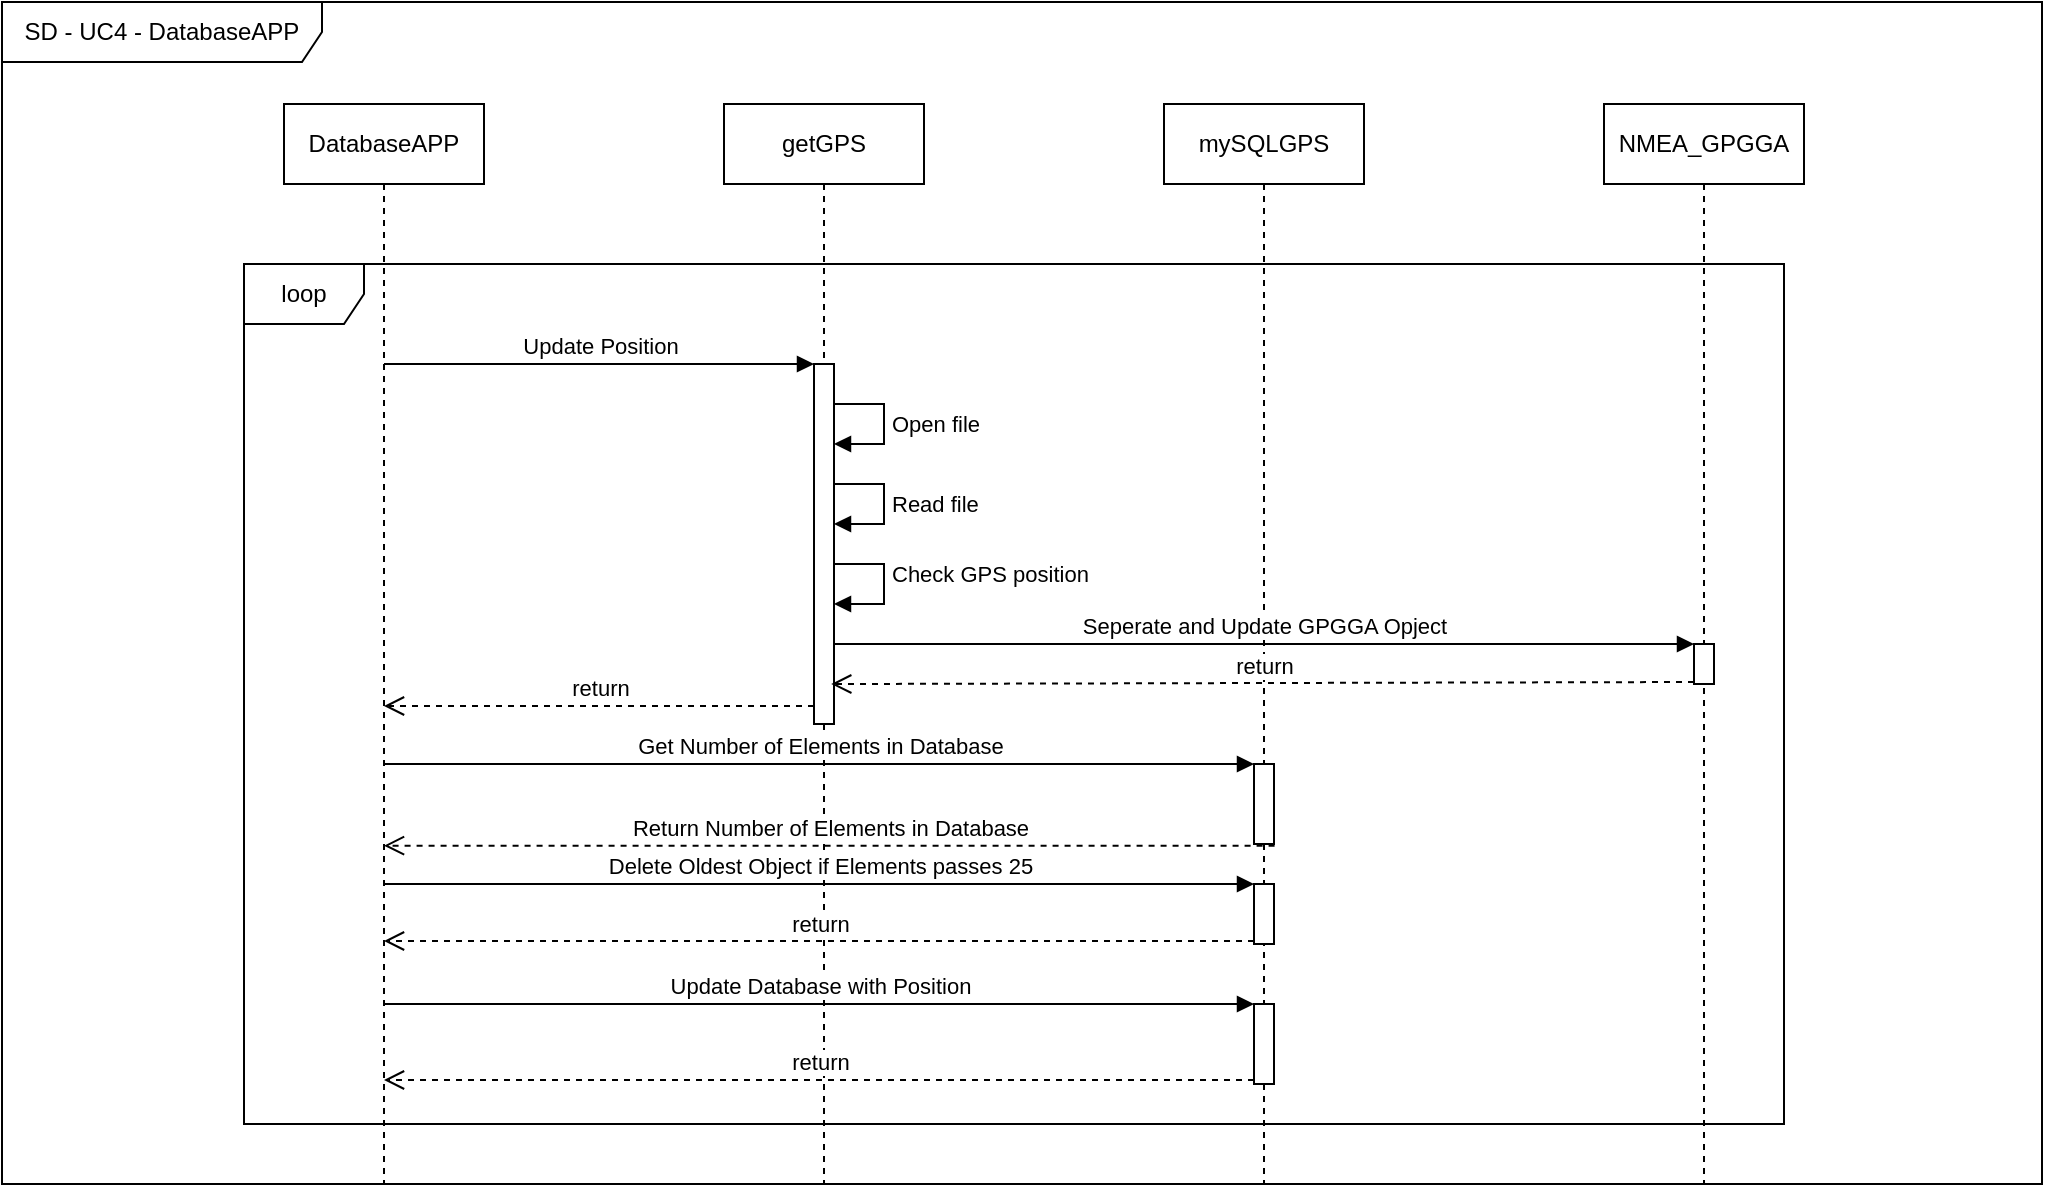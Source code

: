 <mxfile version="10.6.7" type="github"><diagram name="Page-1" id="13e1069c-82ec-6db2-03f1-153e76fe0fe0"><mxGraphModel dx="1640" dy="880" grid="1" gridSize="10" guides="1" tooltips="1" connect="1" arrows="1" fold="1" page="1" pageScale="1" pageWidth="1100" pageHeight="850" background="#ffffff" math="0" shadow="0"><root><mxCell id="0"/><mxCell id="1" parent="0"/><mxCell id="wts9o0DmcP1ahUnvEvCF-1" value="SD - UC4 - DatabaseAPP" style="shape=umlFrame;whiteSpace=wrap;html=1;width=160;height=30;" vertex="1" parent="1"><mxGeometry x="40" y="29" width="1020" height="591" as="geometry"/></mxCell><mxCell id="wts9o0DmcP1ahUnvEvCF-26" value="loop" style="shape=umlFrame;whiteSpace=wrap;html=1;" vertex="1" parent="1"><mxGeometry x="161" y="160" width="770" height="430" as="geometry"/></mxCell><mxCell id="wts9o0DmcP1ahUnvEvCF-19" value="DatabaseAPP&lt;br&gt;" style="shape=umlLifeline;perimeter=lifelinePerimeter;whiteSpace=wrap;html=1;container=1;collapsible=0;recursiveResize=0;outlineConnect=0;" vertex="1" parent="1"><mxGeometry x="181" y="80" width="100" height="540" as="geometry"/></mxCell><mxCell id="wts9o0DmcP1ahUnvEvCF-20" value="getGPS" style="shape=umlLifeline;perimeter=lifelinePerimeter;whiteSpace=wrap;html=1;container=1;collapsible=0;recursiveResize=0;outlineConnect=0;" vertex="1" parent="1"><mxGeometry x="401" y="80" width="100" height="540" as="geometry"/></mxCell><mxCell id="wts9o0DmcP1ahUnvEvCF-36" value="" style="html=1;points=[];perimeter=orthogonalPerimeter;" vertex="1" parent="wts9o0DmcP1ahUnvEvCF-20"><mxGeometry x="45" y="130" width="10" height="180" as="geometry"/></mxCell><mxCell id="wts9o0DmcP1ahUnvEvCF-40" value="Open file" style="edgeStyle=orthogonalEdgeStyle;html=1;align=left;spacingLeft=2;endArrow=block;rounded=0;" edge="1" parent="wts9o0DmcP1ahUnvEvCF-20"><mxGeometry relative="1" as="geometry"><mxPoint x="55" y="150" as="sourcePoint"/><Array as="points"><mxPoint x="80" y="150"/></Array><mxPoint x="55" y="170" as="targetPoint"/></mxGeometry></mxCell><mxCell id="wts9o0DmcP1ahUnvEvCF-42" value="Read file" style="edgeStyle=orthogonalEdgeStyle;html=1;align=left;spacingLeft=2;endArrow=block;rounded=0;entryX=1;entryY=0;" edge="1" parent="wts9o0DmcP1ahUnvEvCF-20"><mxGeometry relative="1" as="geometry"><mxPoint x="55" y="190" as="sourcePoint"/><Array as="points"><mxPoint x="80" y="190"/><mxPoint x="80" y="210"/></Array><mxPoint x="55" y="210" as="targetPoint"/></mxGeometry></mxCell><mxCell id="wts9o0DmcP1ahUnvEvCF-44" value="Check GPS position&amp;nbsp;" style="edgeStyle=orthogonalEdgeStyle;html=1;align=left;spacingLeft=2;endArrow=block;rounded=0;" edge="1" parent="wts9o0DmcP1ahUnvEvCF-20"><mxGeometry relative="1" as="geometry"><mxPoint x="55" y="240" as="sourcePoint"/><Array as="points"><mxPoint x="55" y="230"/><mxPoint x="80" y="230"/><mxPoint x="80" y="250"/><mxPoint x="55" y="250"/></Array><mxPoint x="55" y="250" as="targetPoint"/></mxGeometry></mxCell><mxCell id="wts9o0DmcP1ahUnvEvCF-21" value="mySQLGPS" style="shape=umlLifeline;perimeter=lifelinePerimeter;whiteSpace=wrap;html=1;container=1;collapsible=0;recursiveResize=0;outlineConnect=0;" vertex="1" parent="1"><mxGeometry x="621" y="80" width="100" height="540" as="geometry"/></mxCell><mxCell id="wts9o0DmcP1ahUnvEvCF-48" value="" style="html=1;points=[];perimeter=orthogonalPerimeter;" vertex="1" parent="wts9o0DmcP1ahUnvEvCF-21"><mxGeometry x="45" y="330" width="10" height="40" as="geometry"/></mxCell><mxCell id="wts9o0DmcP1ahUnvEvCF-52" value="" style="html=1;points=[];perimeter=orthogonalPerimeter;" vertex="1" parent="wts9o0DmcP1ahUnvEvCF-21"><mxGeometry x="45" y="390" width="10" height="30" as="geometry"/></mxCell><mxCell id="wts9o0DmcP1ahUnvEvCF-55" value="" style="html=1;points=[];perimeter=orthogonalPerimeter;" vertex="1" parent="wts9o0DmcP1ahUnvEvCF-21"><mxGeometry x="45" y="450" width="10" height="40" as="geometry"/></mxCell><mxCell id="wts9o0DmcP1ahUnvEvCF-22" value="NMEA_GPGGA" style="shape=umlLifeline;perimeter=lifelinePerimeter;whiteSpace=wrap;html=1;container=1;collapsible=0;recursiveResize=0;outlineConnect=0;" vertex="1" parent="1"><mxGeometry x="841" y="80" width="100" height="540" as="geometry"/></mxCell><mxCell id="wts9o0DmcP1ahUnvEvCF-45" value="" style="html=1;points=[];perimeter=orthogonalPerimeter;" vertex="1" parent="wts9o0DmcP1ahUnvEvCF-22"><mxGeometry x="45" y="270" width="10" height="20" as="geometry"/></mxCell><mxCell id="wts9o0DmcP1ahUnvEvCF-37" value="Update Position" style="html=1;verticalAlign=bottom;endArrow=block;entryX=0;entryY=0;" edge="1" target="wts9o0DmcP1ahUnvEvCF-36" parent="1" source="wts9o0DmcP1ahUnvEvCF-19"><mxGeometry relative="1" as="geometry"><mxPoint x="376" y="210" as="sourcePoint"/></mxGeometry></mxCell><mxCell id="wts9o0DmcP1ahUnvEvCF-38" value="return" style="html=1;verticalAlign=bottom;endArrow=open;dashed=1;endSize=8;exitX=0;exitY=0.95;" edge="1" source="wts9o0DmcP1ahUnvEvCF-36" parent="1" target="wts9o0DmcP1ahUnvEvCF-19"><mxGeometry relative="1" as="geometry"><mxPoint x="376" y="286" as="targetPoint"/></mxGeometry></mxCell><mxCell id="wts9o0DmcP1ahUnvEvCF-46" value="Seperate and Update GPGGA Opject" style="html=1;verticalAlign=bottom;endArrow=block;entryX=0;entryY=0;" edge="1" target="wts9o0DmcP1ahUnvEvCF-45" parent="1"><mxGeometry relative="1" as="geometry"><mxPoint x="456" y="350" as="sourcePoint"/></mxGeometry></mxCell><mxCell id="wts9o0DmcP1ahUnvEvCF-47" value="return" style="html=1;verticalAlign=bottom;endArrow=open;dashed=1;endSize=8;exitX=0;exitY=0.95;entryX=0.862;entryY=0.889;entryDx=0;entryDy=0;entryPerimeter=0;" edge="1" source="wts9o0DmcP1ahUnvEvCF-45" parent="1" target="wts9o0DmcP1ahUnvEvCF-36"><mxGeometry relative="1" as="geometry"><mxPoint x="461" y="369" as="targetPoint"/></mxGeometry></mxCell><mxCell id="wts9o0DmcP1ahUnvEvCF-49" value="Get Number of Elements in Database" style="html=1;verticalAlign=bottom;endArrow=block;entryX=0;entryY=0;" edge="1" target="wts9o0DmcP1ahUnvEvCF-48" parent="1" source="wts9o0DmcP1ahUnvEvCF-19"><mxGeometry relative="1" as="geometry"><mxPoint x="596" y="390" as="sourcePoint"/></mxGeometry></mxCell><mxCell id="wts9o0DmcP1ahUnvEvCF-50" value="Return Number of Elements in Database&lt;br&gt;" style="html=1;verticalAlign=bottom;endArrow=open;dashed=1;endSize=8;exitX=1.029;exitY=1.021;exitDx=0;exitDy=0;exitPerimeter=0;" edge="1" source="wts9o0DmcP1ahUnvEvCF-48" parent="1" target="wts9o0DmcP1ahUnvEvCF-19"><mxGeometry relative="1" as="geometry"><mxPoint x="596" y="466" as="targetPoint"/></mxGeometry></mxCell><mxCell id="wts9o0DmcP1ahUnvEvCF-54" value="return" style="html=1;verticalAlign=bottom;endArrow=open;dashed=1;endSize=8;exitX=0;exitY=0.95;" edge="1" source="wts9o0DmcP1ahUnvEvCF-52" parent="1" target="wts9o0DmcP1ahUnvEvCF-19"><mxGeometry relative="1" as="geometry"><mxPoint x="596" y="546" as="targetPoint"/></mxGeometry></mxCell><mxCell id="wts9o0DmcP1ahUnvEvCF-53" value="Delete Oldest Object if Elements passes 25" style="html=1;verticalAlign=bottom;endArrow=block;entryX=0;entryY=0;" edge="1" target="wts9o0DmcP1ahUnvEvCF-52" parent="1" source="wts9o0DmcP1ahUnvEvCF-19"><mxGeometry relative="1" as="geometry"><mxPoint x="596" y="470" as="sourcePoint"/></mxGeometry></mxCell><mxCell id="wts9o0DmcP1ahUnvEvCF-57" value="return" style="html=1;verticalAlign=bottom;endArrow=open;dashed=1;endSize=8;exitX=0;exitY=0.95;" edge="1" source="wts9o0DmcP1ahUnvEvCF-55" parent="1" target="wts9o0DmcP1ahUnvEvCF-19"><mxGeometry relative="1" as="geometry"><mxPoint x="596" y="606" as="targetPoint"/></mxGeometry></mxCell><mxCell id="wts9o0DmcP1ahUnvEvCF-56" value="Update Database with Position" style="html=1;verticalAlign=bottom;endArrow=block;entryX=0;entryY=0;" edge="1" target="wts9o0DmcP1ahUnvEvCF-55" parent="1" source="wts9o0DmcP1ahUnvEvCF-19"><mxGeometry relative="1" as="geometry"><mxPoint x="596" y="530" as="sourcePoint"/></mxGeometry></mxCell></root></mxGraphModel></diagram></mxfile>